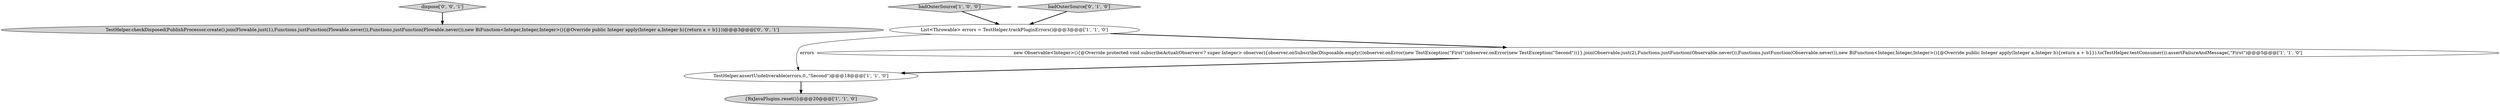 digraph {
7 [style = filled, label = "TestHelper.checkDisposed(PublishProcessor.create().join(Flowable.just(1),Functions.justFunction(Flowable.never()),Functions.justFunction(Flowable.never()),new BiFunction<Integer,Integer,Integer>(){@Override public Integer apply(Integer a,Integer b){return a + b}}))@@@3@@@['0', '0', '1']", fillcolor = lightgray, shape = ellipse image = "AAA0AAABBB3BBB"];
6 [style = filled, label = "dispose['0', '0', '1']", fillcolor = lightgray, shape = diamond image = "AAA0AAABBB3BBB"];
2 [style = filled, label = "badOuterSource['1', '0', '0']", fillcolor = lightgray, shape = diamond image = "AAA0AAABBB1BBB"];
0 [style = filled, label = "TestHelper.assertUndeliverable(errors,0,,\"Second\")@@@18@@@['1', '1', '0']", fillcolor = white, shape = ellipse image = "AAA0AAABBB1BBB"];
1 [style = filled, label = "List<Throwable> errors = TestHelper.trackPluginErrors()@@@3@@@['1', '1', '0']", fillcolor = white, shape = ellipse image = "AAA0AAABBB1BBB"];
3 [style = filled, label = "new Observable<Integer>(){@Override protected void subscribeActual(Observer<? super Integer> observer){observer.onSubscribe(Disposable.empty())observer.onError(new TestException(\"First\"))observer.onError(new TestException(\"Second\"))}}.join(Observable.just(2),Functions.justFunction(Observable.never()),Functions.justFunction(Observable.never()),new BiFunction<Integer,Integer,Integer>(){@Override public Integer apply(Integer a,Integer b){return a + b}}).to(TestHelper.testConsumer()).assertFailureAndMessage(,\"First\")@@@5@@@['1', '1', '0']", fillcolor = white, shape = ellipse image = "AAA0AAABBB1BBB"];
4 [style = filled, label = "{RxJavaPlugins.reset()}@@@20@@@['1', '1', '0']", fillcolor = lightgray, shape = ellipse image = "AAA0AAABBB1BBB"];
5 [style = filled, label = "badOuterSource['0', '1', '0']", fillcolor = lightgray, shape = diamond image = "AAA0AAABBB2BBB"];
1->3 [style = bold, label=""];
1->0 [style = solid, label="errors"];
6->7 [style = bold, label=""];
0->4 [style = bold, label=""];
3->0 [style = bold, label=""];
2->1 [style = bold, label=""];
5->1 [style = bold, label=""];
}
